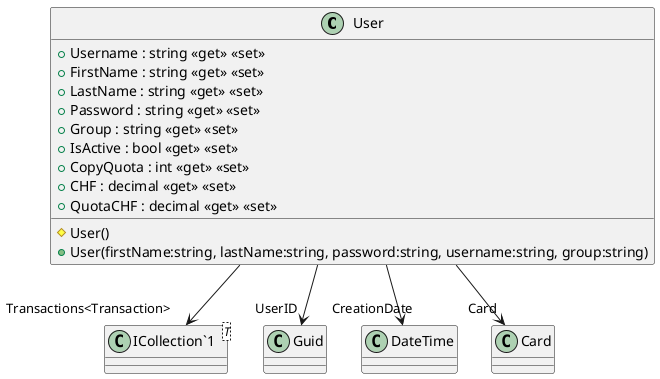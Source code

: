 @startuml
class User {
    # User()
    + User(firstName:string, lastName:string, password:string, username:string, group:string)
    + Username : string <<get>> <<set>>
    + FirstName : string <<get>> <<set>>
    + LastName : string <<get>> <<set>>
    + Password : string <<get>> <<set>>
    + Group : string <<get>> <<set>>
    + IsActive : bool <<get>> <<set>>
    + CopyQuota : int <<get>> <<set>>
    + CHF : decimal <<get>> <<set>>
    + QuotaCHF : decimal <<get>> <<set>>
}
class "ICollection`1"<T> {
}
User --> "UserID" Guid
User --> "CreationDate" DateTime
User --> "Card" Card
User --> "Transactions<Transaction>" "ICollection`1"
@enduml
